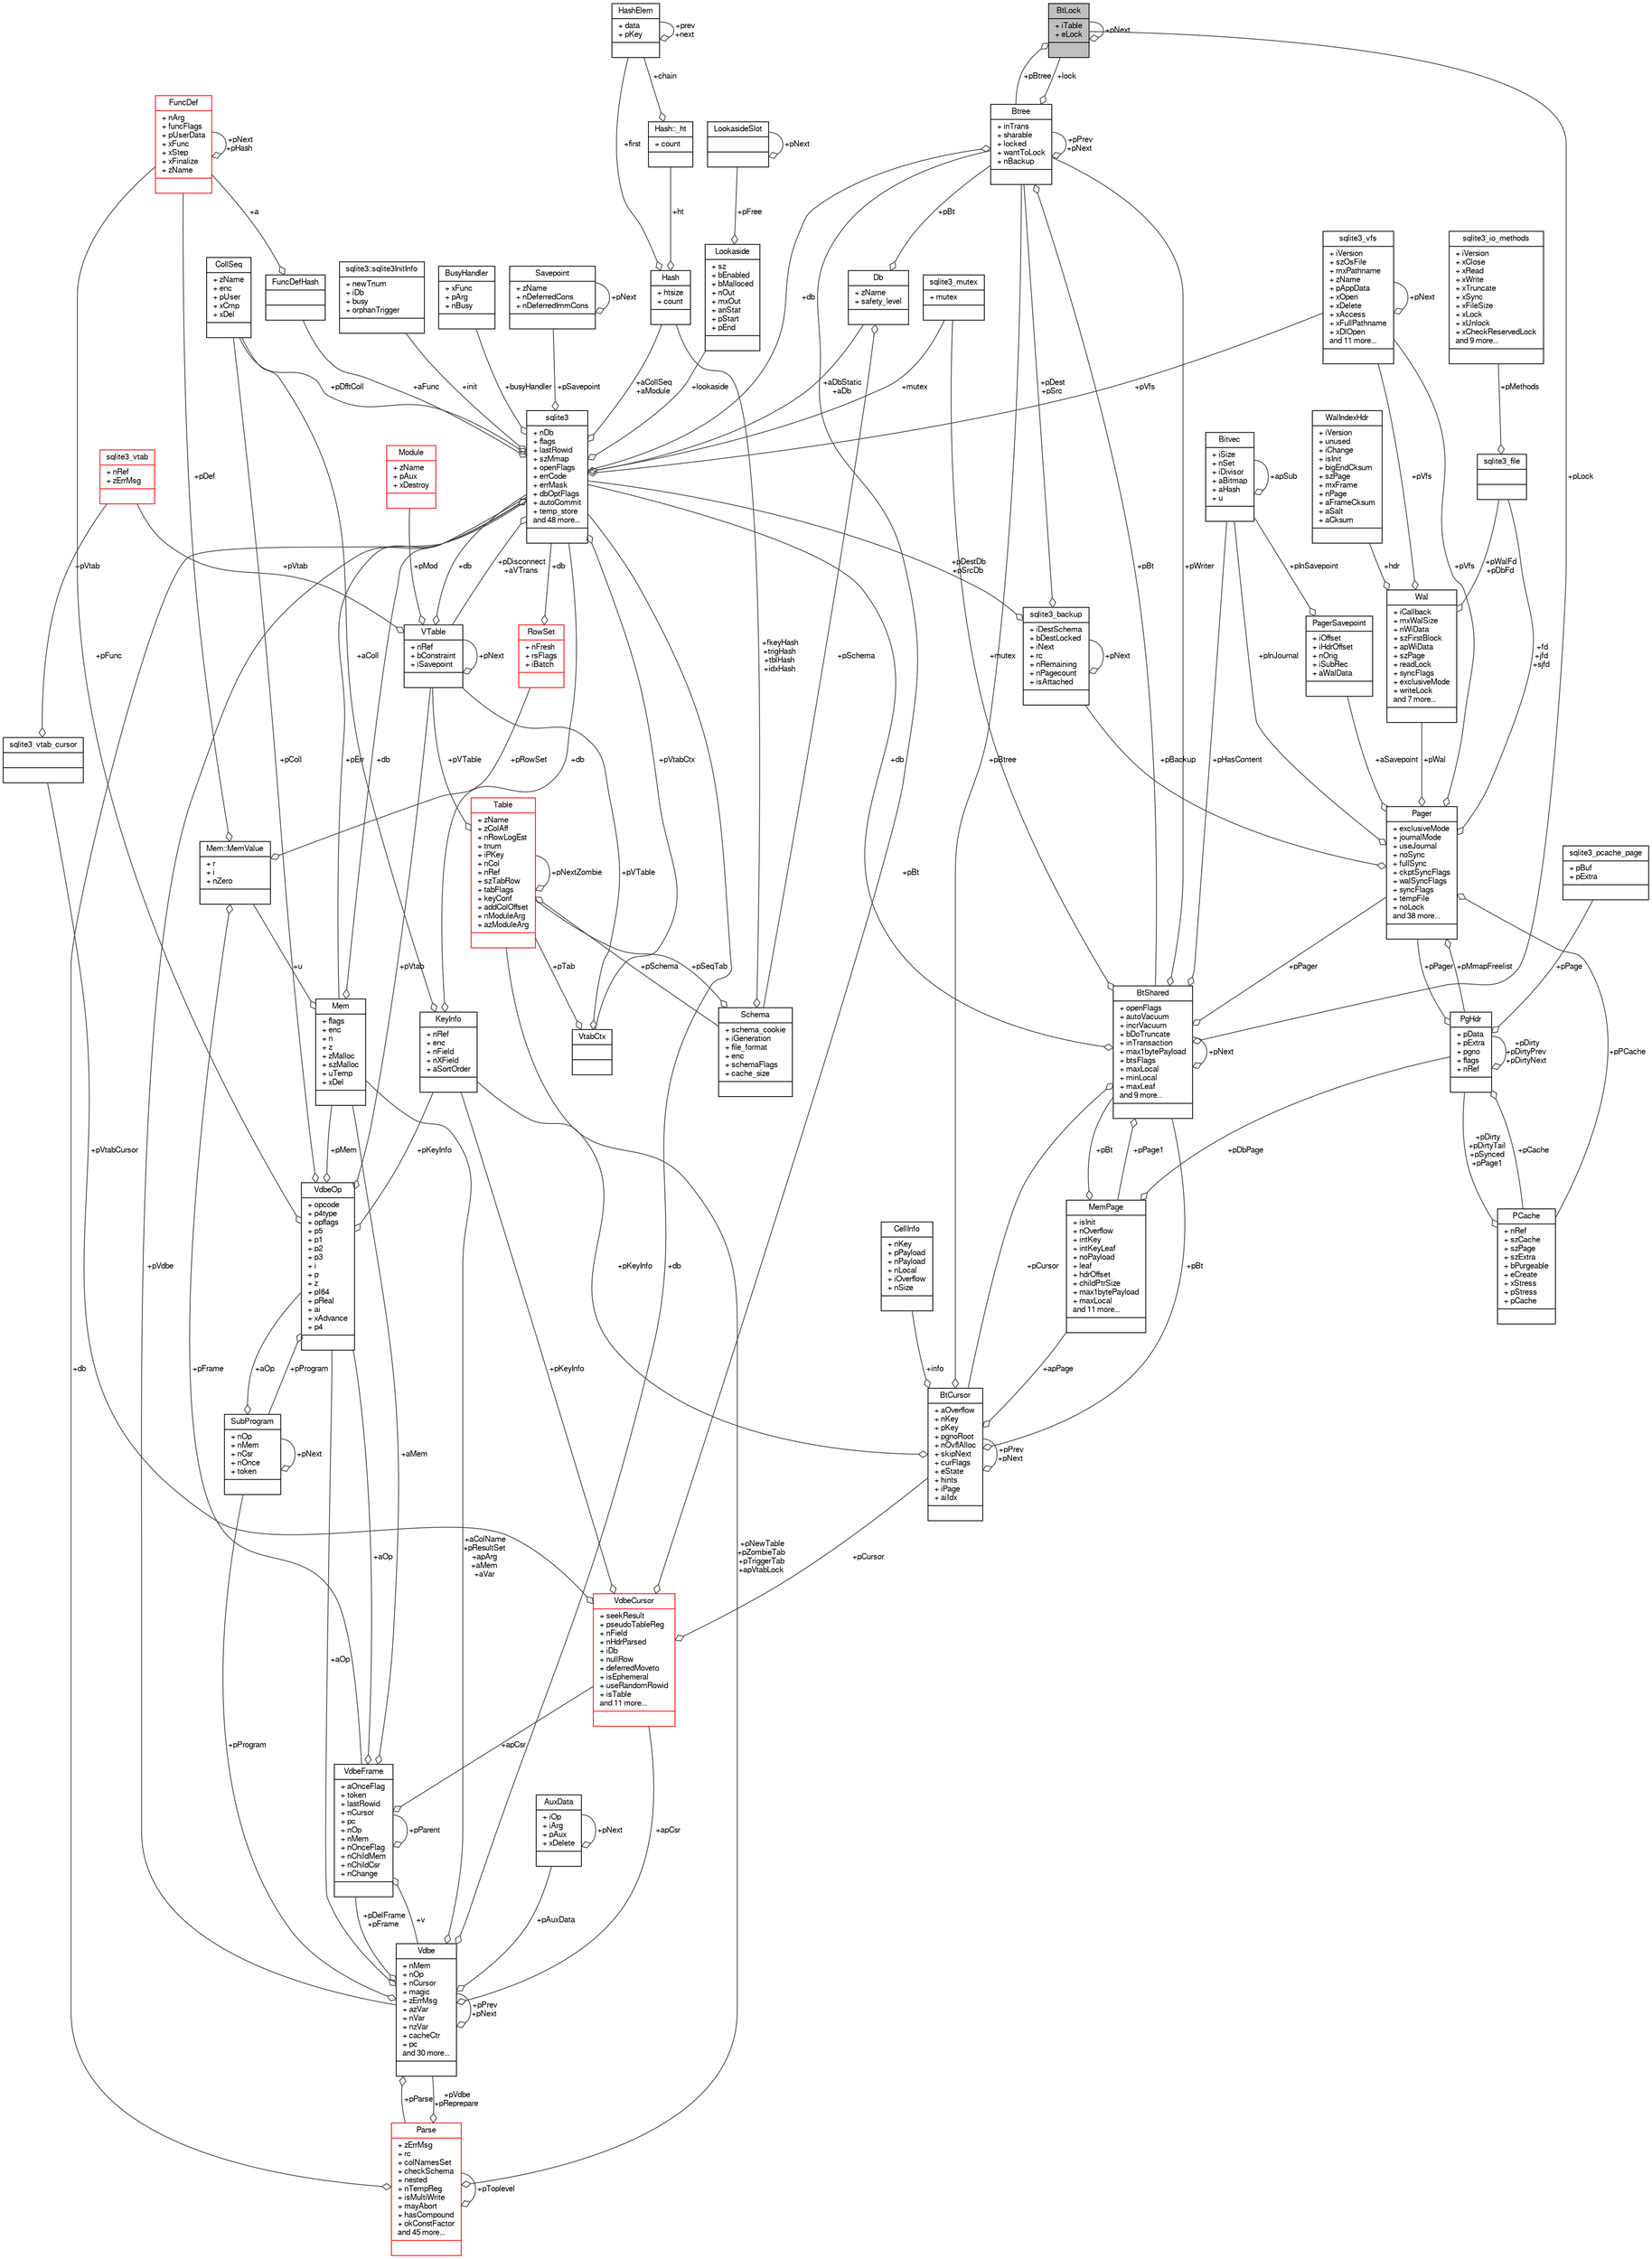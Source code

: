 digraph "BtLock"
{
  edge [fontname="FreeSans",fontsize="10",labelfontname="FreeSans",labelfontsize="10"];
  node [fontname="FreeSans",fontsize="10",shape=record];
  Node1 [label="{BtLock\n|+ iTable\l+ eLock\l|}",height=0.2,width=0.4,color="black", fillcolor="grey75", style="filled", fontcolor="black"];
  Node1 -> Node1 [color="grey25",fontsize="10",style="solid",label=" +pNext" ,arrowhead="odiamond",fontname="FreeSans"];
  Node2 -> Node1 [color="grey25",fontsize="10",style="solid",label=" +pBtree" ,arrowhead="odiamond",fontname="FreeSans"];
  Node2 [label="{Btree\n|+ inTrans\l+ sharable\l+ locked\l+ wantToLock\l+ nBackup\l|}",height=0.2,width=0.4,color="black", fillcolor="white", style="filled",URL="$structBtree.html"];
  Node3 -> Node2 [color="grey25",fontsize="10",style="solid",label=" +pBt" ,arrowhead="odiamond",fontname="FreeSans"];
  Node3 [label="{BtShared\n|+ openFlags\l+ autoVacuum\l+ incrVacuum\l+ bDoTruncate\l+ inTransaction\l+ max1bytePayload\l+ btsFlags\l+ maxLocal\l+ minLocal\l+ maxLeaf\land 9 more...\l|}",height=0.2,width=0.4,color="black", fillcolor="white", style="filled",URL="$structBtShared.html"];
  Node4 -> Node3 [color="grey25",fontsize="10",style="solid",label=" +pCursor" ,arrowhead="odiamond",fontname="FreeSans"];
  Node4 [label="{BtCursor\n|+ aOverflow\l+ nKey\l+ pKey\l+ pgnoRoot\l+ nOvflAlloc\l+ skipNext\l+ curFlags\l+ eState\l+ hints\l+ iPage\l+ aiIdx\l|}",height=0.2,width=0.4,color="black", fillcolor="white", style="filled",URL="$structBtCursor.html"];
  Node4 -> Node4 [color="grey25",fontsize="10",style="solid",label=" +pPrev\n+pNext" ,arrowhead="odiamond",fontname="FreeSans"];
  Node5 -> Node4 [color="grey25",fontsize="10",style="solid",label=" +info" ,arrowhead="odiamond",fontname="FreeSans"];
  Node5 [label="{CellInfo\n|+ nKey\l+ pPayload\l+ nPayload\l+ nLocal\l+ iOverflow\l+ nSize\l|}",height=0.2,width=0.4,color="black", fillcolor="white", style="filled",URL="$structCellInfo.html"];
  Node3 -> Node4 [color="grey25",fontsize="10",style="solid",label=" +pBt" ,arrowhead="odiamond",fontname="FreeSans"];
  Node6 -> Node4 [color="grey25",fontsize="10",style="solid",label=" +apPage" ,arrowhead="odiamond",fontname="FreeSans"];
  Node6 [label="{MemPage\n|+ isInit\l+ nOverflow\l+ intKey\l+ intKeyLeaf\l+ noPayload\l+ leaf\l+ hdrOffset\l+ childPtrSize\l+ max1bytePayload\l+ maxLocal\land 11 more...\l|}",height=0.2,width=0.4,color="black", fillcolor="white", style="filled",URL="$structMemPage.html"];
  Node3 -> Node6 [color="grey25",fontsize="10",style="solid",label=" +pBt" ,arrowhead="odiamond",fontname="FreeSans"];
  Node7 -> Node6 [color="grey25",fontsize="10",style="solid",label=" +pDbPage" ,arrowhead="odiamond",fontname="FreeSans"];
  Node7 [label="{PgHdr\n|+ pData\l+ pExtra\l+ pgno\l+ flags\l+ nRef\l|}",height=0.2,width=0.4,color="black", fillcolor="white", style="filled",URL="$structPgHdr.html"];
  Node8 -> Node7 [color="grey25",fontsize="10",style="solid",label=" +pPage" ,arrowhead="odiamond",fontname="FreeSans"];
  Node8 [label="{sqlite3_pcache_page\n|+ pBuf\l+ pExtra\l|}",height=0.2,width=0.4,color="black", fillcolor="white", style="filled",URL="$structsqlite3__pcache__page.html"];
  Node9 -> Node7 [color="grey25",fontsize="10",style="solid",label=" +pCache" ,arrowhead="odiamond",fontname="FreeSans"];
  Node9 [label="{PCache\n|+ nRef\l+ szCache\l+ szPage\l+ szExtra\l+ bPurgeable\l+ eCreate\l+ xStress\l+ pStress\l+ pCache\l|}",height=0.2,width=0.4,color="black", fillcolor="white", style="filled",URL="$structPCache.html"];
  Node7 -> Node9 [color="grey25",fontsize="10",style="solid",label=" +pDirty\n+pDirtyTail\n+pSynced\n+pPage1" ,arrowhead="odiamond",fontname="FreeSans"];
  Node7 -> Node7 [color="grey25",fontsize="10",style="solid",label=" +pDirty\n+pDirtyPrev\n+pDirtyNext" ,arrowhead="odiamond",fontname="FreeSans"];
  Node10 -> Node7 [color="grey25",fontsize="10",style="solid",label=" +pPager" ,arrowhead="odiamond",fontname="FreeSans"];
  Node10 [label="{Pager\n|+ exclusiveMode\l+ journalMode\l+ useJournal\l+ noSync\l+ fullSync\l+ ckptSyncFlags\l+ walSyncFlags\l+ syncFlags\l+ tempFile\l+ noLock\land 38 more...\l|}",height=0.2,width=0.4,color="black", fillcolor="white", style="filled",URL="$structPager.html"];
  Node9 -> Node10 [color="grey25",fontsize="10",style="solid",label=" +pPCache" ,arrowhead="odiamond",fontname="FreeSans"];
  Node11 -> Node10 [color="grey25",fontsize="10",style="solid",label=" +pBackup" ,arrowhead="odiamond",fontname="FreeSans"];
  Node11 [label="{sqlite3_backup\n|+ iDestSchema\l+ bDestLocked\l+ iNext\l+ rc\l+ nRemaining\l+ nPagecount\l+ isAttached\l|}",height=0.2,width=0.4,color="black", fillcolor="white", style="filled",URL="$structsqlite3__backup.html"];
  Node11 -> Node11 [color="grey25",fontsize="10",style="solid",label=" +pNext" ,arrowhead="odiamond",fontname="FreeSans"];
  Node12 -> Node11 [color="grey25",fontsize="10",style="solid",label=" +pDestDb\n+pSrcDb" ,arrowhead="odiamond",fontname="FreeSans"];
  Node12 [label="{sqlite3\n|+ nDb\l+ flags\l+ lastRowid\l+ szMmap\l+ openFlags\l+ errCode\l+ errMask\l+ dbOptFlags\l+ autoCommit\l+ temp_store\land 48 more...\l|}",height=0.2,width=0.4,color="black", fillcolor="white", style="filled",URL="$structsqlite3.html"];
  Node13 -> Node12 [color="grey25",fontsize="10",style="solid",label=" +pErr" ,arrowhead="odiamond",fontname="FreeSans"];
  Node13 [label="{Mem\n|+ flags\l+ enc\l+ n\l+ z\l+ zMalloc\l+ szMalloc\l+ uTemp\l+ xDel\l|}",height=0.2,width=0.4,color="black", fillcolor="white", style="filled",URL="$structMem.html"];
  Node14 -> Node13 [color="grey25",fontsize="10",style="solid",label=" +u" ,arrowhead="odiamond",fontname="FreeSans"];
  Node14 [label="{Mem::MemValue\n|+ r\l+ i\l+ nZero\l|}",height=0.2,width=0.4,color="black", fillcolor="white", style="filled",URL="$unionMem_1_1MemValue.html"];
  Node15 -> Node14 [color="grey25",fontsize="10",style="solid",label=" +pFrame" ,arrowhead="odiamond",fontname="FreeSans"];
  Node15 [label="{VdbeFrame\n|+ aOnceFlag\l+ token\l+ lastRowid\l+ nCursor\l+ pc\l+ nOp\l+ nMem\l+ nOnceFlag\l+ nChildMem\l+ nChildCsr\l+ nChange\l|}",height=0.2,width=0.4,color="black", fillcolor="white", style="filled",URL="$structVdbeFrame.html"];
  Node13 -> Node15 [color="grey25",fontsize="10",style="solid",label=" +aMem" ,arrowhead="odiamond",fontname="FreeSans"];
  Node16 -> Node15 [color="grey25",fontsize="10",style="solid",label=" +v" ,arrowhead="odiamond",fontname="FreeSans"];
  Node16 [label="{Vdbe\n|+ nMem\l+ nOp\l+ nCursor\l+ magic\l+ zErrMsg\l+ azVar\l+ nVar\l+ nzVar\l+ cacheCtr\l+ pc\land 30 more...\l|}",height=0.2,width=0.4,color="black", fillcolor="white", style="filled",URL="$structVdbe.html"];
  Node16 -> Node16 [color="grey25",fontsize="10",style="solid",label=" +pPrev\n+pNext" ,arrowhead="odiamond",fontname="FreeSans"];
  Node13 -> Node16 [color="grey25",fontsize="10",style="solid",label=" +aColName\n+pResultSet\n+apArg\n+aMem\n+aVar" ,arrowhead="odiamond",fontname="FreeSans"];
  Node12 -> Node16 [color="grey25",fontsize="10",style="solid",label=" +db" ,arrowhead="odiamond",fontname="FreeSans"];
  Node15 -> Node16 [color="grey25",fontsize="10",style="solid",label=" +pDelFrame\n+pFrame" ,arrowhead="odiamond",fontname="FreeSans"];
  Node17 -> Node16 [color="grey25",fontsize="10",style="solid",label=" +pAuxData" ,arrowhead="odiamond",fontname="FreeSans"];
  Node17 [label="{AuxData\n|+ iOp\l+ iArg\l+ pAux\l+ xDelete\l|}",height=0.2,width=0.4,color="black", fillcolor="white", style="filled",URL="$structAuxData.html"];
  Node17 -> Node17 [color="grey25",fontsize="10",style="solid",label=" +pNext" ,arrowhead="odiamond",fontname="FreeSans"];
  Node18 -> Node16 [color="grey25",fontsize="10",style="solid",label=" +pProgram" ,arrowhead="odiamond",fontname="FreeSans"];
  Node18 [label="{SubProgram\n|+ nOp\l+ nMem\l+ nCsr\l+ nOnce\l+ token\l|}",height=0.2,width=0.4,color="black", fillcolor="white", style="filled",URL="$structSubProgram.html"];
  Node18 -> Node18 [color="grey25",fontsize="10",style="solid",label=" +pNext" ,arrowhead="odiamond",fontname="FreeSans"];
  Node19 -> Node18 [color="grey25",fontsize="10",style="solid",label=" +aOp" ,arrowhead="odiamond",fontname="FreeSans"];
  Node19 [label="{VdbeOp\n|+ opcode\l+ p4type\l+ opflags\l+ p5\l+ p1\l+ p2\l+ p3\l+ i\l+ p\l+ z\l+ pI64\l+ pReal\l+ ai\l+ xAdvance\l+ p4\l|}",height=0.2,width=0.4,color="black", fillcolor="white", style="filled",URL="$structVdbeOp.html"];
  Node13 -> Node19 [color="grey25",fontsize="10",style="solid",label=" +pMem" ,arrowhead="odiamond",fontname="FreeSans"];
  Node20 -> Node19 [color="grey25",fontsize="10",style="solid",label=" +pColl" ,arrowhead="odiamond",fontname="FreeSans"];
  Node20 [label="{CollSeq\n|+ zName\l+ enc\l+ pUser\l+ xCmp\l+ xDel\l|}",height=0.2,width=0.4,color="black", fillcolor="white", style="filled",URL="$structCollSeq.html"];
  Node21 -> Node19 [color="grey25",fontsize="10",style="solid",label=" +pVtab" ,arrowhead="odiamond",fontname="FreeSans"];
  Node21 [label="{VTable\n|+ nRef\l+ bConstraint\l+ iSavepoint\l|}",height=0.2,width=0.4,color="black", fillcolor="white", style="filled",URL="$structVTable.html"];
  Node12 -> Node21 [color="grey25",fontsize="10",style="solid",label=" +db" ,arrowhead="odiamond",fontname="FreeSans"];
  Node21 -> Node21 [color="grey25",fontsize="10",style="solid",label=" +pNext" ,arrowhead="odiamond",fontname="FreeSans"];
  Node22 -> Node21 [color="grey25",fontsize="10",style="solid",label=" +pMod" ,arrowhead="odiamond",fontname="FreeSans"];
  Node22 [label="{Module\n|+ zName\l+ pAux\l+ xDestroy\l|}",height=0.2,width=0.4,color="red", fillcolor="white", style="filled",URL="$structModule.html"];
  Node24 -> Node21 [color="grey25",fontsize="10",style="solid",label=" +pVtab" ,arrowhead="odiamond",fontname="FreeSans"];
  Node24 [label="{sqlite3_vtab\n|+ nRef\l+ zErrMsg\l|}",height=0.2,width=0.4,color="red", fillcolor="white", style="filled",URL="$structsqlite3__vtab.html"];
  Node18 -> Node19 [color="grey25",fontsize="10",style="solid",label=" +pProgram" ,arrowhead="odiamond",fontname="FreeSans"];
  Node25 -> Node19 [color="grey25",fontsize="10",style="solid",label=" +pKeyInfo" ,arrowhead="odiamond",fontname="FreeSans"];
  Node25 [label="{KeyInfo\n|+ nRef\l+ enc\l+ nField\l+ nXField\l+ aSortOrder\l|}",height=0.2,width=0.4,color="black", fillcolor="white", style="filled",URL="$structKeyInfo.html"];
  Node12 -> Node25 [color="grey25",fontsize="10",style="solid",label=" +db" ,arrowhead="odiamond",fontname="FreeSans"];
  Node20 -> Node25 [color="grey25",fontsize="10",style="solid",label=" +aColl" ,arrowhead="odiamond",fontname="FreeSans"];
  Node26 -> Node19 [color="grey25",fontsize="10",style="solid",label=" +pFunc" ,arrowhead="odiamond",fontname="FreeSans"];
  Node26 [label="{FuncDef\n|+ nArg\l+ funcFlags\l+ pUserData\l+ xFunc\l+ xStep\l+ xFinalize\l+ zName\l|}",height=0.2,width=0.4,color="red", fillcolor="white", style="filled",URL="$structFuncDef.html"];
  Node26 -> Node26 [color="grey25",fontsize="10",style="solid",label=" +pNext\n+pHash" ,arrowhead="odiamond",fontname="FreeSans"];
  Node28 -> Node16 [color="grey25",fontsize="10",style="solid",label=" +apCsr" ,arrowhead="odiamond",fontname="FreeSans"];
  Node28 [label="{VdbeCursor\n|+ seekResult\l+ pseudoTableReg\l+ nField\l+ nHdrParsed\l+ iDb\l+ nullRow\l+ deferredMoveto\l+ isEphemeral\l+ useRandomRowid\l+ isTable\land 11 more...\l|}",height=0.2,width=0.4,color="red", fillcolor="white", style="filled",URL="$structVdbeCursor.html"];
  Node4 -> Node28 [color="grey25",fontsize="10",style="solid",label=" +pCursor" ,arrowhead="odiamond",fontname="FreeSans"];
  Node29 -> Node28 [color="grey25",fontsize="10",style="solid",label=" +pVtabCursor" ,arrowhead="odiamond",fontname="FreeSans"];
  Node29 [label="{sqlite3_vtab_cursor\n||}",height=0.2,width=0.4,color="black", fillcolor="white", style="filled",URL="$structsqlite3__vtab__cursor.html"];
  Node24 -> Node29 [color="grey25",fontsize="10",style="solid",label=" +pVtab" ,arrowhead="odiamond",fontname="FreeSans"];
  Node25 -> Node28 [color="grey25",fontsize="10",style="solid",label=" +pKeyInfo" ,arrowhead="odiamond",fontname="FreeSans"];
  Node2 -> Node28 [color="grey25",fontsize="10",style="solid",label=" +pBt" ,arrowhead="odiamond",fontname="FreeSans"];
  Node42 -> Node16 [color="grey25",fontsize="10",style="solid",label=" +pParse" ,arrowhead="odiamond",fontname="FreeSans"];
  Node42 [label="{Parse\n|+ zErrMsg\l+ rc\l+ colNamesSet\l+ checkSchema\l+ nested\l+ nTempReg\l+ isMultiWrite\l+ mayAbort\l+ hasCompound\l+ okConstFactor\land 45 more...\l|}",height=0.2,width=0.4,color="red", fillcolor="white", style="filled",URL="$structParse.html"];
  Node16 -> Node42 [color="grey25",fontsize="10",style="solid",label=" +pVdbe\n+pReprepare" ,arrowhead="odiamond",fontname="FreeSans"];
  Node12 -> Node42 [color="grey25",fontsize="10",style="solid",label=" +db" ,arrowhead="odiamond",fontname="FreeSans"];
  Node51 -> Node42 [color="grey25",fontsize="10",style="solid",label=" +pNewTable\n+pZombieTab\n+pTriggerTab\n+apVtabLock" ,arrowhead="odiamond",fontname="FreeSans"];
  Node51 [label="{Table\n|+ zName\l+ zColAff\l+ nRowLogEst\l+ tnum\l+ iPKey\l+ nCol\l+ nRef\l+ szTabRow\l+ tabFlags\l+ keyConf\l+ addColOffset\l+ nModuleArg\l+ azModuleArg\l|}",height=0.2,width=0.4,color="red", fillcolor="white", style="filled",URL="$structTable.html"];
  Node52 -> Node51 [color="grey25",fontsize="10",style="solid",label=" +pSchema" ,arrowhead="odiamond",fontname="FreeSans"];
  Node52 [label="{Schema\n|+ schema_cookie\l+ iGeneration\l+ file_format\l+ enc\l+ schemaFlags\l+ cache_size\l|}",height=0.2,width=0.4,color="black", fillcolor="white", style="filled",URL="$structSchema.html"];
  Node51 -> Node52 [color="grey25",fontsize="10",style="solid",label=" +pSeqTab" ,arrowhead="odiamond",fontname="FreeSans"];
  Node53 -> Node52 [color="grey25",fontsize="10",style="solid",label=" +fkeyHash\n+trigHash\n+tblHash\n+idxHash" ,arrowhead="odiamond",fontname="FreeSans"];
  Node53 [label="{Hash\n|+ htsize\l+ count\l|}",height=0.2,width=0.4,color="black", fillcolor="white", style="filled",URL="$structHash.html"];
  Node54 -> Node53 [color="grey25",fontsize="10",style="solid",label=" +ht" ,arrowhead="odiamond",fontname="FreeSans"];
  Node54 [label="{Hash::_ht\n|+ count\l|}",height=0.2,width=0.4,color="black", fillcolor="white", style="filled",URL="$structHash_1_1__ht.html"];
  Node55 -> Node54 [color="grey25",fontsize="10",style="solid",label=" +chain" ,arrowhead="odiamond",fontname="FreeSans"];
  Node55 [label="{HashElem\n|+ data\l+ pKey\l|}",height=0.2,width=0.4,color="black", fillcolor="white", style="filled",URL="$structHashElem.html"];
  Node55 -> Node55 [color="grey25",fontsize="10",style="solid",label=" +prev\n+next" ,arrowhead="odiamond",fontname="FreeSans"];
  Node55 -> Node53 [color="grey25",fontsize="10",style="solid",label=" +first" ,arrowhead="odiamond",fontname="FreeSans"];
  Node21 -> Node51 [color="grey25",fontsize="10",style="solid",label=" +pVTable" ,arrowhead="odiamond",fontname="FreeSans"];
  Node51 -> Node51 [color="grey25",fontsize="10",style="solid",label=" +pNextZombie" ,arrowhead="odiamond",fontname="FreeSans"];
  Node42 -> Node42 [color="grey25",fontsize="10",style="solid",label=" +pToplevel" ,arrowhead="odiamond",fontname="FreeSans"];
  Node19 -> Node16 [color="grey25",fontsize="10",style="solid",label=" +aOp" ,arrowhead="odiamond",fontname="FreeSans"];
  Node15 -> Node15 [color="grey25",fontsize="10",style="solid",label=" +pParent" ,arrowhead="odiamond",fontname="FreeSans"];
  Node28 -> Node15 [color="grey25",fontsize="10",style="solid",label=" +apCsr" ,arrowhead="odiamond",fontname="FreeSans"];
  Node19 -> Node15 [color="grey25",fontsize="10",style="solid",label=" +aOp" ,arrowhead="odiamond",fontname="FreeSans"];
  Node72 -> Node14 [color="grey25",fontsize="10",style="solid",label=" +pRowSet" ,arrowhead="odiamond",fontname="FreeSans"];
  Node72 [label="{RowSet\n|+ nFresh\l+ rsFlags\l+ iBatch\l|}",height=0.2,width=0.4,color="red", fillcolor="white", style="filled",URL="$structRowSet.html"];
  Node12 -> Node72 [color="grey25",fontsize="10",style="solid",label=" +db" ,arrowhead="odiamond",fontname="FreeSans"];
  Node26 -> Node14 [color="grey25",fontsize="10",style="solid",label=" +pDef" ,arrowhead="odiamond",fontname="FreeSans"];
  Node12 -> Node13 [color="grey25",fontsize="10",style="solid",label=" +db" ,arrowhead="odiamond",fontname="FreeSans"];
  Node16 -> Node12 [color="grey25",fontsize="10",style="solid",label=" +pVdbe" ,arrowhead="odiamond",fontname="FreeSans"];
  Node75 -> Node12 [color="grey25",fontsize="10",style="solid",label=" +pSavepoint" ,arrowhead="odiamond",fontname="FreeSans"];
  Node75 [label="{Savepoint\n|+ zName\l+ nDeferredCons\l+ nDeferredImmCons\l|}",height=0.2,width=0.4,color="black", fillcolor="white", style="filled",URL="$structSavepoint.html"];
  Node75 -> Node75 [color="grey25",fontsize="10",style="solid",label=" +pNext" ,arrowhead="odiamond",fontname="FreeSans"];
  Node76 -> Node12 [color="grey25",fontsize="10",style="solid",label=" +aFunc" ,arrowhead="odiamond",fontname="FreeSans"];
  Node76 [label="{FuncDefHash\n||}",height=0.2,width=0.4,color="black", fillcolor="white", style="filled",URL="$structFuncDefHash.html"];
  Node26 -> Node76 [color="grey25",fontsize="10",style="solid",label=" +a" ,arrowhead="odiamond",fontname="FreeSans"];
  Node77 -> Node12 [color="grey25",fontsize="10",style="solid",label=" +lookaside" ,arrowhead="odiamond",fontname="FreeSans"];
  Node77 [label="{Lookaside\n|+ sz\l+ bEnabled\l+ bMalloced\l+ nOut\l+ mxOut\l+ anStat\l+ pStart\l+ pEnd\l|}",height=0.2,width=0.4,color="black", fillcolor="white", style="filled",URL="$structLookaside.html"];
  Node78 -> Node77 [color="grey25",fontsize="10",style="solid",label=" +pFree" ,arrowhead="odiamond",fontname="FreeSans"];
  Node78 [label="{LookasideSlot\n||}",height=0.2,width=0.4,color="black", fillcolor="white", style="filled",URL="$structLookasideSlot.html"];
  Node78 -> Node78 [color="grey25",fontsize="10",style="solid",label=" +pNext" ,arrowhead="odiamond",fontname="FreeSans"];
  Node79 -> Node12 [color="grey25",fontsize="10",style="solid",label=" +mutex" ,arrowhead="odiamond",fontname="FreeSans"];
  Node79 [label="{sqlite3_mutex\n|+ mutex\l|}",height=0.2,width=0.4,color="black", fillcolor="white", style="filled",URL="$structsqlite3__mutex.html"];
  Node80 -> Node12 [color="grey25",fontsize="10",style="solid",label=" +pVfs" ,arrowhead="odiamond",fontname="FreeSans"];
  Node80 [label="{sqlite3_vfs\n|+ iVersion\l+ szOsFile\l+ mxPathname\l+ zName\l+ pAppData\l+ xOpen\l+ xDelete\l+ xAccess\l+ xFullPathname\l+ xDlOpen\land 11 more...\l|}",height=0.2,width=0.4,color="black", fillcolor="white", style="filled",URL="$structsqlite3__vfs.html"];
  Node80 -> Node80 [color="grey25",fontsize="10",style="solid",label=" +pNext" ,arrowhead="odiamond",fontname="FreeSans"];
  Node81 -> Node12 [color="grey25",fontsize="10",style="solid",label=" +init" ,arrowhead="odiamond",fontname="FreeSans"];
  Node81 [label="{sqlite3::sqlite3InitInfo\n|+ newTnum\l+ iDb\l+ busy\l+ orphanTrigger\l|}",height=0.2,width=0.4,color="black", fillcolor="white", style="filled",URL="$structsqlite3_1_1sqlite3InitInfo.html"];
  Node82 -> Node12 [color="grey25",fontsize="10",style="solid",label=" +busyHandler" ,arrowhead="odiamond",fontname="FreeSans"];
  Node82 [label="{BusyHandler\n|+ xFunc\l+ pArg\l+ nBusy\l|}",height=0.2,width=0.4,color="black", fillcolor="white", style="filled",URL="$structBusyHandler.html"];
  Node83 -> Node12 [color="grey25",fontsize="10",style="solid",label=" +pVtabCtx" ,arrowhead="odiamond",fontname="FreeSans"];
  Node83 [label="{VtabCtx\n||}",height=0.2,width=0.4,color="black", fillcolor="white", style="filled",URL="$structVtabCtx.html"];
  Node21 -> Node83 [color="grey25",fontsize="10",style="solid",label=" +pVTable" ,arrowhead="odiamond",fontname="FreeSans"];
  Node51 -> Node83 [color="grey25",fontsize="10",style="solid",label=" +pTab" ,arrowhead="odiamond",fontname="FreeSans"];
  Node20 -> Node12 [color="grey25",fontsize="10",style="solid",label=" +pDfltColl" ,arrowhead="odiamond",fontname="FreeSans"];
  Node21 -> Node12 [color="grey25",fontsize="10",style="solid",label=" +pDisconnect\n+aVTrans" ,arrowhead="odiamond",fontname="FreeSans"];
  Node84 -> Node12 [color="grey25",fontsize="10",style="solid",label=" +aDbStatic\n+aDb" ,arrowhead="odiamond",fontname="FreeSans"];
  Node84 [label="{Db\n|+ zName\l+ safety_level\l|}",height=0.2,width=0.4,color="black", fillcolor="white", style="filled",URL="$structDb.html"];
  Node52 -> Node84 [color="grey25",fontsize="10",style="solid",label=" +pSchema" ,arrowhead="odiamond",fontname="FreeSans"];
  Node2 -> Node84 [color="grey25",fontsize="10",style="solid",label=" +pBt" ,arrowhead="odiamond",fontname="FreeSans"];
  Node53 -> Node12 [color="grey25",fontsize="10",style="solid",label=" +aCollSeq\n+aModule" ,arrowhead="odiamond",fontname="FreeSans"];
  Node2 -> Node11 [color="grey25",fontsize="10",style="solid",label=" +pDest\n+pSrc" ,arrowhead="odiamond",fontname="FreeSans"];
  Node85 -> Node10 [color="grey25",fontsize="10",style="solid",label=" +pInJournal" ,arrowhead="odiamond",fontname="FreeSans"];
  Node85 [label="{Bitvec\n|+ iSize\l+ nSet\l+ iDivisor\l+ aBitmap\l+ aHash\l+ u\l|}",height=0.2,width=0.4,color="black", fillcolor="white", style="filled",URL="$structBitvec.html"];
  Node85 -> Node85 [color="grey25",fontsize="10",style="solid",label=" +apSub" ,arrowhead="odiamond",fontname="FreeSans"];
  Node35 -> Node10 [color="grey25",fontsize="10",style="solid",label=" +fd\n+jfd\n+sjfd" ,arrowhead="odiamond",fontname="FreeSans"];
  Node35 [label="{sqlite3_file\n||}",height=0.2,width=0.4,color="black", fillcolor="white", style="filled",URL="$structsqlite3__file.html"];
  Node36 -> Node35 [color="grey25",fontsize="10",style="solid",label=" +pMethods" ,arrowhead="odiamond",fontname="FreeSans"];
  Node36 [label="{sqlite3_io_methods\n|+ iVersion\l+ xClose\l+ xRead\l+ xWrite\l+ xTruncate\l+ xSync\l+ xFileSize\l+ xLock\l+ xUnlock\l+ xCheckReservedLock\land 9 more...\l|}",height=0.2,width=0.4,color="black", fillcolor="white", style="filled",URL="$structsqlite3__io__methods.html"];
  Node80 -> Node10 [color="grey25",fontsize="10",style="solid",label=" +pVfs" ,arrowhead="odiamond",fontname="FreeSans"];
  Node7 -> Node10 [color="grey25",fontsize="10",style="solid",label=" +pMmapFreelist" ,arrowhead="odiamond",fontname="FreeSans"];
  Node86 -> Node10 [color="grey25",fontsize="10",style="solid",label=" +pWal" ,arrowhead="odiamond",fontname="FreeSans"];
  Node86 [label="{Wal\n|+ iCallback\l+ mxWalSize\l+ nWiData\l+ szFirstBlock\l+ apWiData\l+ szPage\l+ readLock\l+ syncFlags\l+ exclusiveMode\l+ writeLock\land 7 more...\l|}",height=0.2,width=0.4,color="black", fillcolor="white", style="filled",URL="$structWal.html"];
  Node35 -> Node86 [color="grey25",fontsize="10",style="solid",label=" +pWalFd\n+pDbFd" ,arrowhead="odiamond",fontname="FreeSans"];
  Node80 -> Node86 [color="grey25",fontsize="10",style="solid",label=" +pVfs" ,arrowhead="odiamond",fontname="FreeSans"];
  Node87 -> Node86 [color="grey25",fontsize="10",style="solid",label=" +hdr" ,arrowhead="odiamond",fontname="FreeSans"];
  Node87 [label="{WalIndexHdr\n|+ iVersion\l+ unused\l+ iChange\l+ isInit\l+ bigEndCksum\l+ szPage\l+ mxFrame\l+ nPage\l+ aFrameCksum\l+ aSalt\l+ aCksum\l|}",height=0.2,width=0.4,color="black", fillcolor="white", style="filled",URL="$structWalIndexHdr.html"];
  Node88 -> Node10 [color="grey25",fontsize="10",style="solid",label=" +aSavepoint" ,arrowhead="odiamond",fontname="FreeSans"];
  Node88 [label="{PagerSavepoint\n|+ iOffset\l+ iHdrOffset\l+ nOrig\l+ iSubRec\l+ aWalData\l|}",height=0.2,width=0.4,color="black", fillcolor="white", style="filled",URL="$structPagerSavepoint.html"];
  Node85 -> Node88 [color="grey25",fontsize="10",style="solid",label=" +pInSavepoint" ,arrowhead="odiamond",fontname="FreeSans"];
  Node25 -> Node4 [color="grey25",fontsize="10",style="solid",label=" +pKeyInfo" ,arrowhead="odiamond",fontname="FreeSans"];
  Node2 -> Node4 [color="grey25",fontsize="10",style="solid",label=" +pBtree" ,arrowhead="odiamond",fontname="FreeSans"];
  Node3 -> Node3 [color="grey25",fontsize="10",style="solid",label=" +pNext" ,arrowhead="odiamond",fontname="FreeSans"];
  Node12 -> Node3 [color="grey25",fontsize="10",style="solid",label=" +db" ,arrowhead="odiamond",fontname="FreeSans"];
  Node85 -> Node3 [color="grey25",fontsize="10",style="solid",label=" +pHasContent" ,arrowhead="odiamond",fontname="FreeSans"];
  Node79 -> Node3 [color="grey25",fontsize="10",style="solid",label=" +mutex" ,arrowhead="odiamond",fontname="FreeSans"];
  Node1 -> Node3 [color="grey25",fontsize="10",style="solid",label=" +pLock" ,arrowhead="odiamond",fontname="FreeSans"];
  Node6 -> Node3 [color="grey25",fontsize="10",style="solid",label=" +pPage1" ,arrowhead="odiamond",fontname="FreeSans"];
  Node2 -> Node3 [color="grey25",fontsize="10",style="solid",label=" +pWriter" ,arrowhead="odiamond",fontname="FreeSans"];
  Node10 -> Node3 [color="grey25",fontsize="10",style="solid",label=" +pPager" ,arrowhead="odiamond",fontname="FreeSans"];
  Node12 -> Node2 [color="grey25",fontsize="10",style="solid",label=" +db" ,arrowhead="odiamond",fontname="FreeSans"];
  Node1 -> Node2 [color="grey25",fontsize="10",style="solid",label=" +lock" ,arrowhead="odiamond",fontname="FreeSans"];
  Node2 -> Node2 [color="grey25",fontsize="10",style="solid",label=" +pPrev\n+pNext" ,arrowhead="odiamond",fontname="FreeSans"];
}
